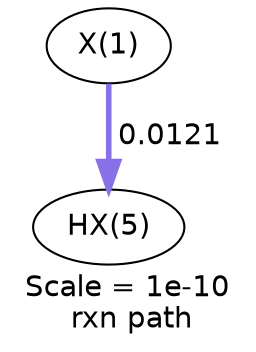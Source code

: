 digraph reaction_paths {
center=1;
s16 -> s17[fontname="Helvetica", style="setlinewidth(2.67)", arrowsize=1.33, color="0.7, 0.512, 0.9"
, label=" 0.0121"];
s16 [ fontname="Helvetica", label="X(1)"];
s17 [ fontname="Helvetica", label="HX(5)"];
 label = "Scale = 1e-10\l rxn path";
 fontname = "Helvetica";
}
